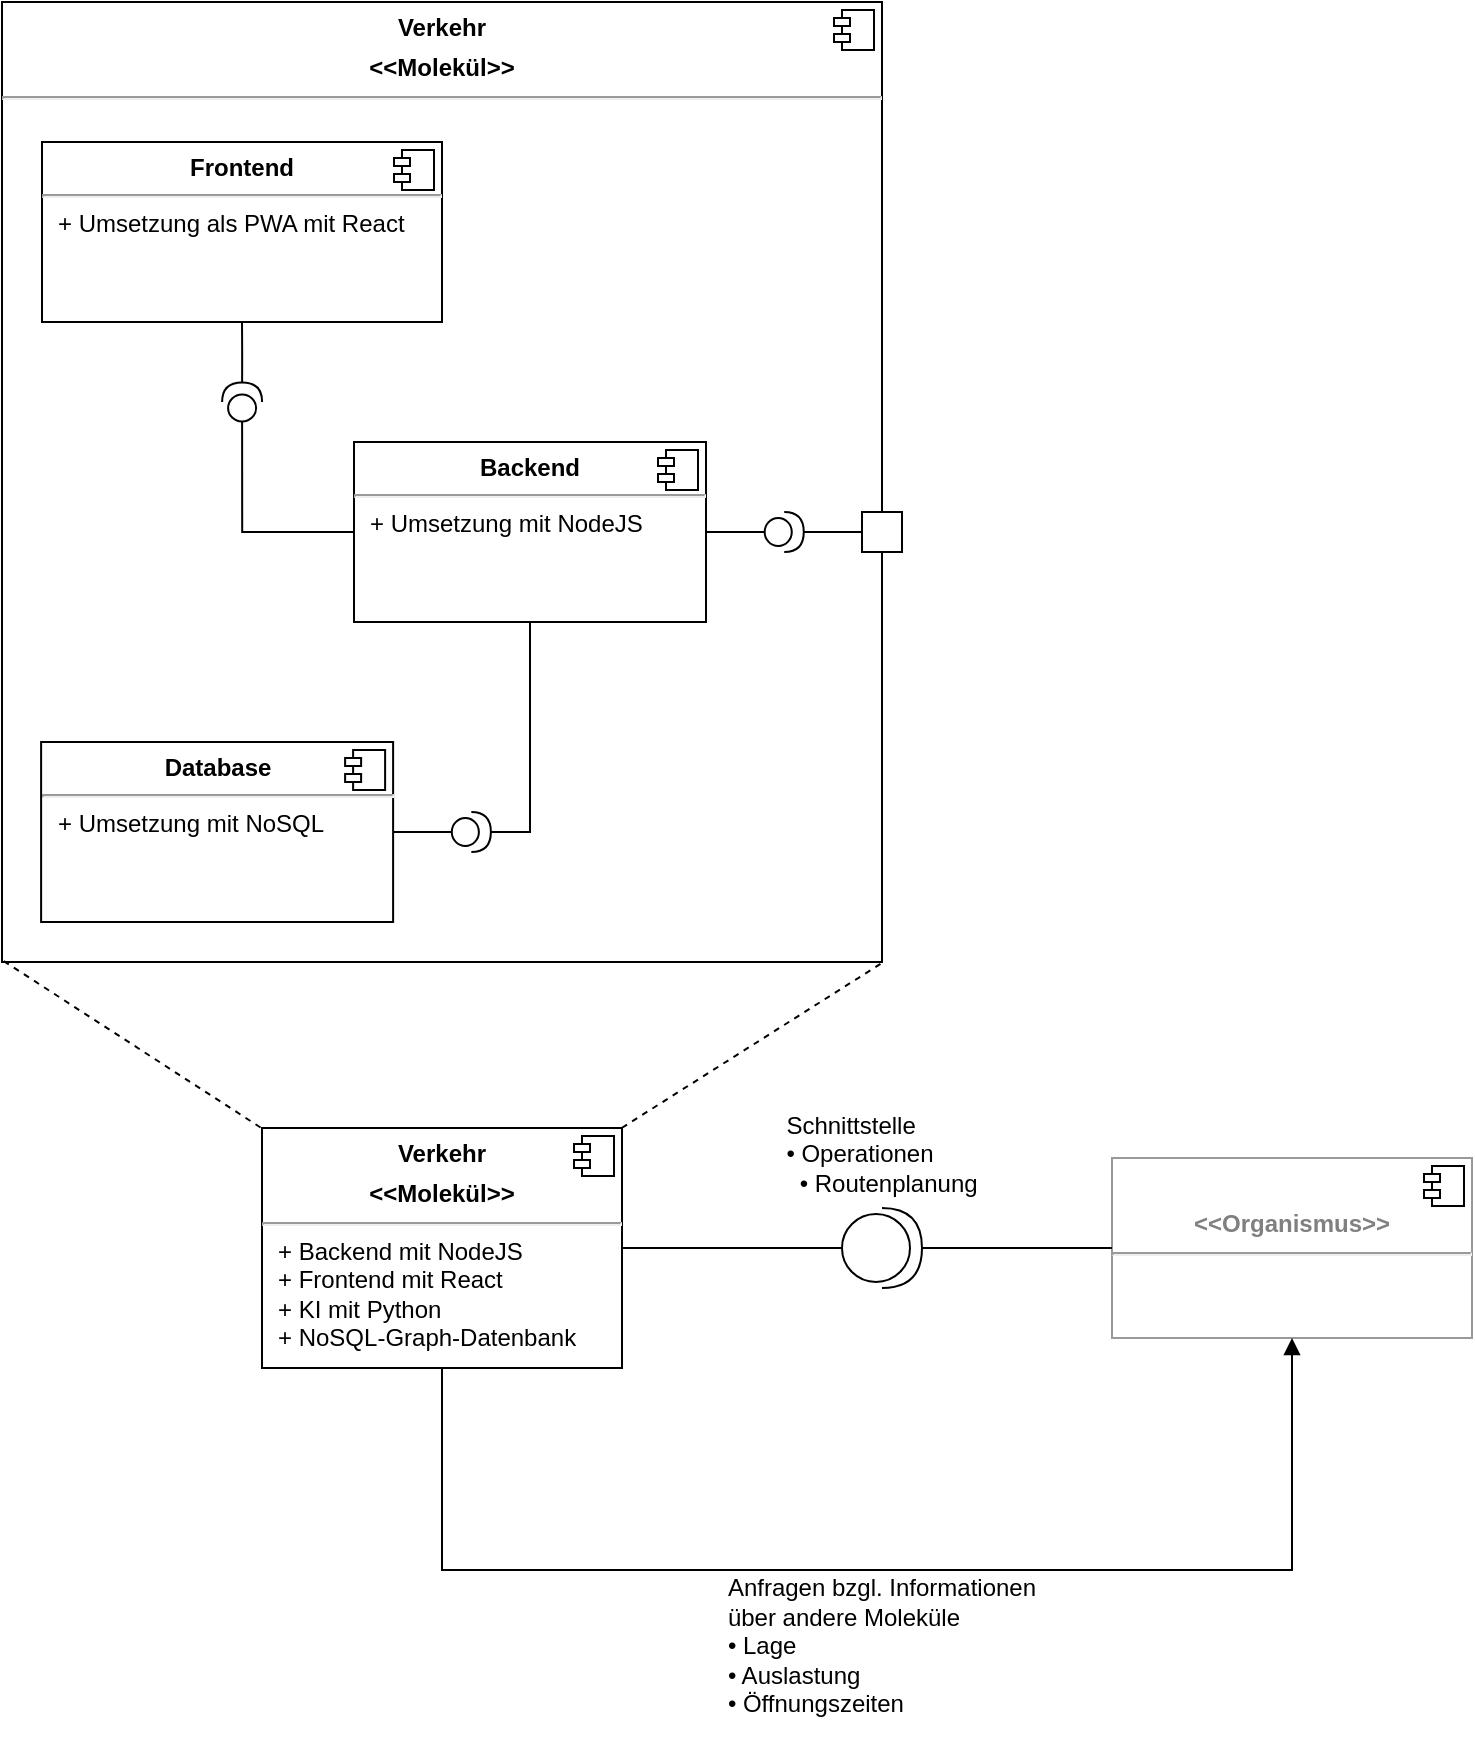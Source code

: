 <mxfile version="10.6.6"><diagram name="Page-1" id="929967ad-93f9-6ef4-fab6-5d389245f69c"><mxGraphModel dx="3382.5" dy="913" grid="1" gridSize="10" guides="1" tooltips="1" connect="1" arrows="1" fold="1" page="1" pageScale="1.5" pageWidth="1169" pageHeight="826" background="none" math="0" shadow="0"><root><mxCell id="0" style=";html=1;"/><mxCell id="1" style=";html=1;" parent="0"/><mxCell id="2" value="&lt;p style=&quot;margin: 0px ; margin-top: 6px ; text-align: center&quot;&gt;&lt;b&gt;Verkehr&lt;/b&gt;&lt;/p&gt;&lt;p style=&quot;margin: 0px ; margin-top: 6px ; text-align: center&quot;&gt;&lt;b&gt;&amp;lt;&amp;lt;Molekül&amp;gt;&amp;gt;&lt;/b&gt;&lt;/p&gt;&lt;hr&gt;&lt;p style=&quot;margin: 0px ; margin-left: 8px&quot;&gt;&lt;br&gt;&lt;/p&gt;" style="align=left;overflow=fill;html=1;" parent="1" vertex="1"><mxGeometry x="-120" y="80" width="440" height="480" as="geometry"/></mxCell><mxCell id="3" value="" style="shape=component;jettyWidth=8;jettyHeight=4;" parent="2" vertex="1"><mxGeometry x="1" width="20" height="20" relative="1" as="geometry"><mxPoint x="-24" y="4" as="offset"/></mxGeometry></mxCell><mxCell id="24" value="&lt;p style=&quot;margin: 0px ; margin-top: 6px ; text-align: center&quot;&gt;&lt;b&gt;Frontend&lt;/b&gt;&lt;/p&gt;&lt;hr&gt;&lt;p style=&quot;margin: 0px ; margin-left: 8px&quot;&gt;+ Umsetzung als PWA mit React&lt;/p&gt;" style="align=left;overflow=fill;html=1;strokeColor=#000000;fillColor=#FFFFFF;" parent="2" vertex="1"><mxGeometry x="20" y="70" width="200" height="90" as="geometry"/></mxCell><mxCell id="25" value="" style="shape=component;jettyWidth=8;jettyHeight=4;" parent="24" vertex="1"><mxGeometry x="1" width="20" height="20" relative="1" as="geometry"><mxPoint x="-24" y="4" as="offset"/></mxGeometry></mxCell><mxCell id="29" value="&lt;p style=&quot;margin: 0px ; margin-top: 6px ; text-align: center&quot;&gt;&lt;b&gt;Database&lt;/b&gt;&lt;/p&gt;&lt;hr&gt;&lt;p style=&quot;margin: 0px ; margin-left: 8px&quot;&gt;+ Umsetzung mit NoSQL&lt;/p&gt;" style="align=left;overflow=fill;html=1;strokeColor=#000000;fillColor=#FFFFFF;" parent="2" vertex="1"><mxGeometry x="19.556" y="370" width="176" height="90" as="geometry"/></mxCell><mxCell id="30" value="" style="shape=component;jettyWidth=8;jettyHeight=4;" parent="29" vertex="1"><mxGeometry x="1" width="20" height="20" relative="1" as="geometry"><mxPoint x="-24" y="4" as="offset"/></mxGeometry></mxCell><mxCell id="42" style="edgeStyle=orthogonalEdgeStyle;rounded=0;orthogonalLoop=1;jettySize=auto;html=1;exitX=0.5;exitY=1;exitDx=0;exitDy=0;entryX=1;entryY=0.5;entryDx=0;entryDy=0;entryPerimeter=0;endArrow=none;endFill=0;strokeColor=#000000;" parent="2" source="27" target="40" edge="1"><mxGeometry relative="1" as="geometry"><Array as="points"><mxPoint x="264" y="415"/></Array></mxGeometry></mxCell><mxCell id="27" value="&lt;p style=&quot;margin: 0px ; margin-top: 6px ; text-align: center&quot;&gt;&lt;b&gt;Backend&lt;/b&gt;&lt;/p&gt;&lt;hr&gt;&lt;p style=&quot;margin: 0px ; margin-left: 8px&quot;&gt;+ Umsetzung mit NodeJS&lt;/p&gt;" style="align=left;overflow=fill;html=1;strokeColor=#000000;fillColor=#FFFFFF;" parent="2" vertex="1"><mxGeometry x="176" y="220" width="176" height="90" as="geometry"/></mxCell><mxCell id="28" value="" style="shape=component;jettyWidth=8;jettyHeight=4;" parent="27" vertex="1"><mxGeometry x="1" width="20" height="20" relative="1" as="geometry"><mxPoint x="-24" y="4" as="offset"/></mxGeometry></mxCell><mxCell id="34" value="" style="shape=providedRequiredInterface;html=1;verticalLabelPosition=bottom;strokeColor=#000000;fillColor=#FFFFFF;" parent="2" vertex="1"><mxGeometry x="381.333" y="255" width="19.556" height="20" as="geometry"/></mxCell><mxCell id="35" value="" style="endArrow=none;html=1;entryX=1;entryY=0.5;entryDx=0;entryDy=0;exitX=0;exitY=0.5;exitDx=0;exitDy=0;exitPerimeter=0;" parent="2" source="34" target="27" edge="1"><mxGeometry width="50" height="50" relative="1" as="geometry"><mxPoint x="254.222" y="140" as="sourcePoint"/><mxPoint x="381.333" y="160" as="targetPoint"/></mxGeometry></mxCell><mxCell id="39" style="edgeStyle=orthogonalEdgeStyle;rounded=0;orthogonalLoop=1;jettySize=auto;html=1;exitX=0;exitY=0.5;exitDx=0;exitDy=0;exitPerimeter=0;entryX=0;entryY=0.5;entryDx=0;entryDy=0;strokeColor=#000000;endArrow=none;endFill=0;" parent="2" source="37" target="27" edge="1"><mxGeometry relative="1" as="geometry"/></mxCell><mxCell id="37" value="" style="shape=providedRequiredInterface;html=1;verticalLabelPosition=bottom;strokeColor=#000000;fillColor=#FFFFFF;rotation=-90;" parent="2" vertex="1"><mxGeometry x="110.278" y="190" width="19.556" height="20" as="geometry"/></mxCell><mxCell id="38" value="" style="endArrow=none;html=1;entryX=0.5;entryY=1;entryDx=0;entryDy=0;exitX=1;exitY=0.5;exitDx=0;exitDy=0;exitPerimeter=0;edgeStyle=orthogonalEdgeStyle;" parent="2" source="37" target="24" edge="1"><mxGeometry width="50" height="50" relative="1" as="geometry"><mxPoint x="312.889" y="160" as="sourcePoint"/><mxPoint x="361.778" y="110" as="targetPoint"/></mxGeometry></mxCell><mxCell id="40" value="" style="shape=providedRequiredInterface;html=1;verticalLabelPosition=bottom;strokeColor=#000000;fillColor=#FFFFFF;rotation=0;" parent="2" vertex="1"><mxGeometry x="224.889" y="405" width="19.556" height="20" as="geometry"/></mxCell><mxCell id="41" value="" style="endArrow=none;html=1;strokeColor=#000000;entryX=1;entryY=0.5;entryDx=0;entryDy=0;exitX=0;exitY=0.5;exitDx=0;exitDy=0;exitPerimeter=0;edgeStyle=orthogonalEdgeStyle;" parent="2" source="40" target="29" edge="1"><mxGeometry width="50" height="50" relative="1" as="geometry"><mxPoint x="332.444" y="420" as="sourcePoint"/><mxPoint x="381.333" y="370" as="targetPoint"/></mxGeometry></mxCell><mxCell id="4" value="&lt;p style=&quot;margin: 0px ; margin-top: 6px ; text-align: center&quot;&gt;&lt;b&gt;&lt;br&gt;&lt;/b&gt;&lt;/p&gt;&lt;p style=&quot;margin: 0px ; margin-top: 6px ; text-align: center&quot;&gt;&lt;b&gt;&lt;font color=&quot;#808080&quot;&gt;&amp;lt;&amp;lt;Organismus&amp;gt;&amp;gt;&lt;/font&gt;&lt;/b&gt;&lt;/p&gt;&lt;hr&gt;&lt;p style=&quot;margin: 0px ; margin-left: 8px&quot;&gt;&lt;br&gt;&lt;/p&gt;&lt;p style=&quot;margin: 0px ; margin-left: 8px&quot;&gt;&lt;br&gt;&lt;/p&gt;" style="align=left;overflow=fill;html=1;strokeColor=#999999;" parent="1" vertex="1"><mxGeometry x="435" y="658" width="180" height="90" as="geometry"/></mxCell><mxCell id="5" value="" style="shape=component;jettyWidth=8;jettyHeight=4;" parent="4" vertex="1"><mxGeometry x="1" width="20" height="20" relative="1" as="geometry"><mxPoint x="-24" y="4" as="offset"/></mxGeometry></mxCell><mxCell id="6" value="" style="shape=providedRequiredInterface;html=1;verticalLabelPosition=bottom;" parent="1" vertex="1"><mxGeometry x="300" y="683" width="40" height="40" as="geometry"/></mxCell><mxCell id="9" value="" style="endArrow=none;html=1;entryX=0;entryY=0.5;entryDx=0;entryDy=0;exitX=1;exitY=0.5;exitDx=0;exitDy=0;exitPerimeter=0;" parent="1" source="6" target="4" edge="1"><mxGeometry width="50" height="50" relative="1" as="geometry"><mxPoint x="670" y="754" as="sourcePoint"/><mxPoint x="720" y="704" as="targetPoint"/></mxGeometry></mxCell><mxCell id="10" value="" style="endArrow=none;html=1;exitX=0;exitY=0.5;exitDx=0;exitDy=0;exitPerimeter=0;entryX=1;entryY=0.5;entryDx=0;entryDy=0;" parent="1" source="6" target="43" edge="1"><mxGeometry width="50" height="50" relative="1" as="geometry"><mxPoint x="690" y="764" as="sourcePoint"/><mxPoint x="840" y="224" as="targetPoint"/></mxGeometry></mxCell><mxCell id="11" value="&lt;div style=&quot;text-align: left&quot;&gt;&lt;span&gt;Schnittstelle&lt;/span&gt;&lt;/div&gt;&lt;span&gt;&lt;div style=&quot;text-align: left&quot;&gt;&lt;span&gt;• Operationen&lt;/span&gt;&lt;/div&gt;&lt;/span&gt;&lt;span&gt;&lt;div style=&quot;text-align: left&quot;&gt;&lt;span&gt;&amp;nbsp; • Routenplanung&lt;/span&gt;&lt;/div&gt;&lt;/span&gt;&lt;div style=&quot;text-align: left&quot;&gt;&lt;br&gt;&lt;/div&gt;" style="text;html=1;strokeColor=none;fillColor=none;align=center;verticalAlign=middle;whiteSpace=wrap;rounded=0;" parent="1" vertex="1"><mxGeometry x="245" y="623" width="150" height="80" as="geometry"/></mxCell><mxCell id="22" value="&lt;div style=&quot;text-align: left&quot;&gt;&lt;span&gt;Anfragen bzgl. Informationen&lt;/span&gt;&lt;/div&gt;&lt;div style=&quot;text-align: left&quot;&gt;&lt;span&gt;über andere Moleküle&amp;nbsp;&lt;/span&gt;&lt;/div&gt;&lt;div style=&quot;text-align: left&quot;&gt;• Lage&lt;/div&gt;&lt;span&gt;&lt;div style=&quot;text-align: left&quot;&gt;&lt;span&gt;• Auslastung&lt;/span&gt;&lt;/div&gt;&lt;/span&gt;&lt;span&gt;&lt;div style=&quot;text-align: left&quot;&gt;&lt;span&gt;• Öffnungszeiten&lt;/span&gt;&lt;/div&gt;&lt;/span&gt;&lt;div style=&quot;text-align: left&quot;&gt;&lt;span&gt;&lt;br&gt;&lt;/span&gt;&lt;/div&gt;" style="text;html=1;strokeColor=none;fillColor=none;align=center;verticalAlign=middle;whiteSpace=wrap;rounded=0;" parent="1" vertex="1"><mxGeometry x="225" y="874" width="190" height="70" as="geometry"/></mxCell><mxCell id="31" value="" style="rounded=0;whiteSpace=wrap;html=1;strokeColor=#000000;fillColor=#FFFFFF;" parent="1" vertex="1"><mxGeometry x="310" y="335" width="20" height="20" as="geometry"/></mxCell><mxCell id="36" value="" style="endArrow=none;html=1;entryX=1;entryY=0.5;entryDx=0;entryDy=0;exitX=0;exitY=0.5;exitDx=0;exitDy=0;entryPerimeter=0;" parent="1" source="31" target="34" edge="1"><mxGeometry width="50" height="50" relative="1" as="geometry"><mxPoint x="270.5" y="365" as="sourcePoint"/><mxPoint x="240.5" y="365" as="targetPoint"/></mxGeometry></mxCell><mxCell id="45" style="edgeStyle=orthogonalEdgeStyle;rounded=0;orthogonalLoop=1;jettySize=auto;html=1;exitX=0.5;exitY=1;exitDx=0;exitDy=0;entryX=0.5;entryY=1;entryDx=0;entryDy=0;endArrow=block;endFill=1;strokeColor=#000000;" parent="1" source="43" target="4" edge="1"><mxGeometry relative="1" as="geometry"><Array as="points"><mxPoint x="101" y="864"/><mxPoint x="526" y="864"/></Array></mxGeometry></mxCell><mxCell id="43" value="&lt;p style=&quot;margin: 0px ; margin-top: 6px ; text-align: center&quot;&gt;&lt;b&gt;Verkehr&lt;/b&gt;&lt;/p&gt;&lt;p style=&quot;margin: 0px ; margin-top: 6px ; text-align: center&quot;&gt;&lt;b&gt;&amp;lt;&amp;lt;Molekül&amp;gt;&amp;gt;&lt;/b&gt;&lt;/p&gt;&lt;hr&gt;&lt;p style=&quot;margin: 0px ; margin-left: 8px&quot;&gt;+ Backend mit NodeJS&lt;/p&gt;&lt;p style=&quot;margin: 0px ; margin-left: 8px&quot;&gt;+ Frontend mit React&lt;/p&gt;&lt;p style=&quot;margin: 0px ; margin-left: 8px&quot;&gt;+ KI mit Python&lt;/p&gt;&lt;p style=&quot;margin: 0px ; margin-left: 8px&quot;&gt;+ NoSQL-Graph-Datenbank&lt;/p&gt;" style="align=left;overflow=fill;html=1;strokeColor=#000000;fillColor=#FFFFFF;" parent="1" vertex="1"><mxGeometry x="10" y="643" width="180" height="120" as="geometry"/></mxCell><mxCell id="44" value="" style="shape=component;jettyWidth=8;jettyHeight=4;" parent="43" vertex="1"><mxGeometry x="1" width="20" height="20" relative="1" as="geometry"><mxPoint x="-24" y="4" as="offset"/></mxGeometry></mxCell><mxCell id="46" value="" style="endArrow=none;dashed=1;html=1;strokeColor=#000000;exitX=-0.004;exitY=-0.002;exitDx=0;exitDy=0;exitPerimeter=0;" parent="1" source="43" edge="1"><mxGeometry width="50" height="50" relative="1" as="geometry"><mxPoint x="-20" y="620" as="sourcePoint"/><mxPoint x="-120" y="559" as="targetPoint"/></mxGeometry></mxCell><mxCell id="47" value="" style="endArrow=none;dashed=1;html=1;strokeColor=#000000;entryX=1;entryY=1.001;entryDx=0;entryDy=0;entryPerimeter=0;exitX=1;exitY=-0.001;exitDx=0;exitDy=0;exitPerimeter=0;" parent="1" source="43" target="2" edge="1"><mxGeometry width="50" height="50" relative="1" as="geometry"><mxPoint x="190" y="619" as="sourcePoint"/><mxPoint x="500" y="480" as="targetPoint"/></mxGeometry></mxCell></root></mxGraphModel></diagram></mxfile>